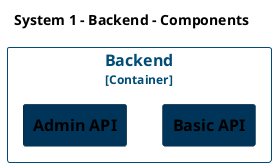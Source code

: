 @startuml
set separator none
title System 1 - Backend - Components

top to bottom direction

!include <C4/C4>
!include <C4/C4_Context>
!include <C4/C4_Component>

AddElementTag("Component", $bgColor="#003559", $borderColor="#00253e", $fontColor="#000000", $sprite="", $shadowing="", $borderStyle="solid")

AddBoundaryTag("Container", $bgColor="#ffffff", $borderColor="#004c76", $fontColor="#004c76", $shadowing="", $borderStyle="solid")

Container_Boundary("System1.Backend_boundary", "Backend", $tags="Container") {
  Component(System1.Backend.BasicAPI, "Basic API", $techn="", $descr="", $tags="Component", $link="")
  Component(System1.Backend.AdminAPI, "Admin API", $techn="", $descr="", $tags="Component", $link="")
}


hide stereotypes
@enduml
